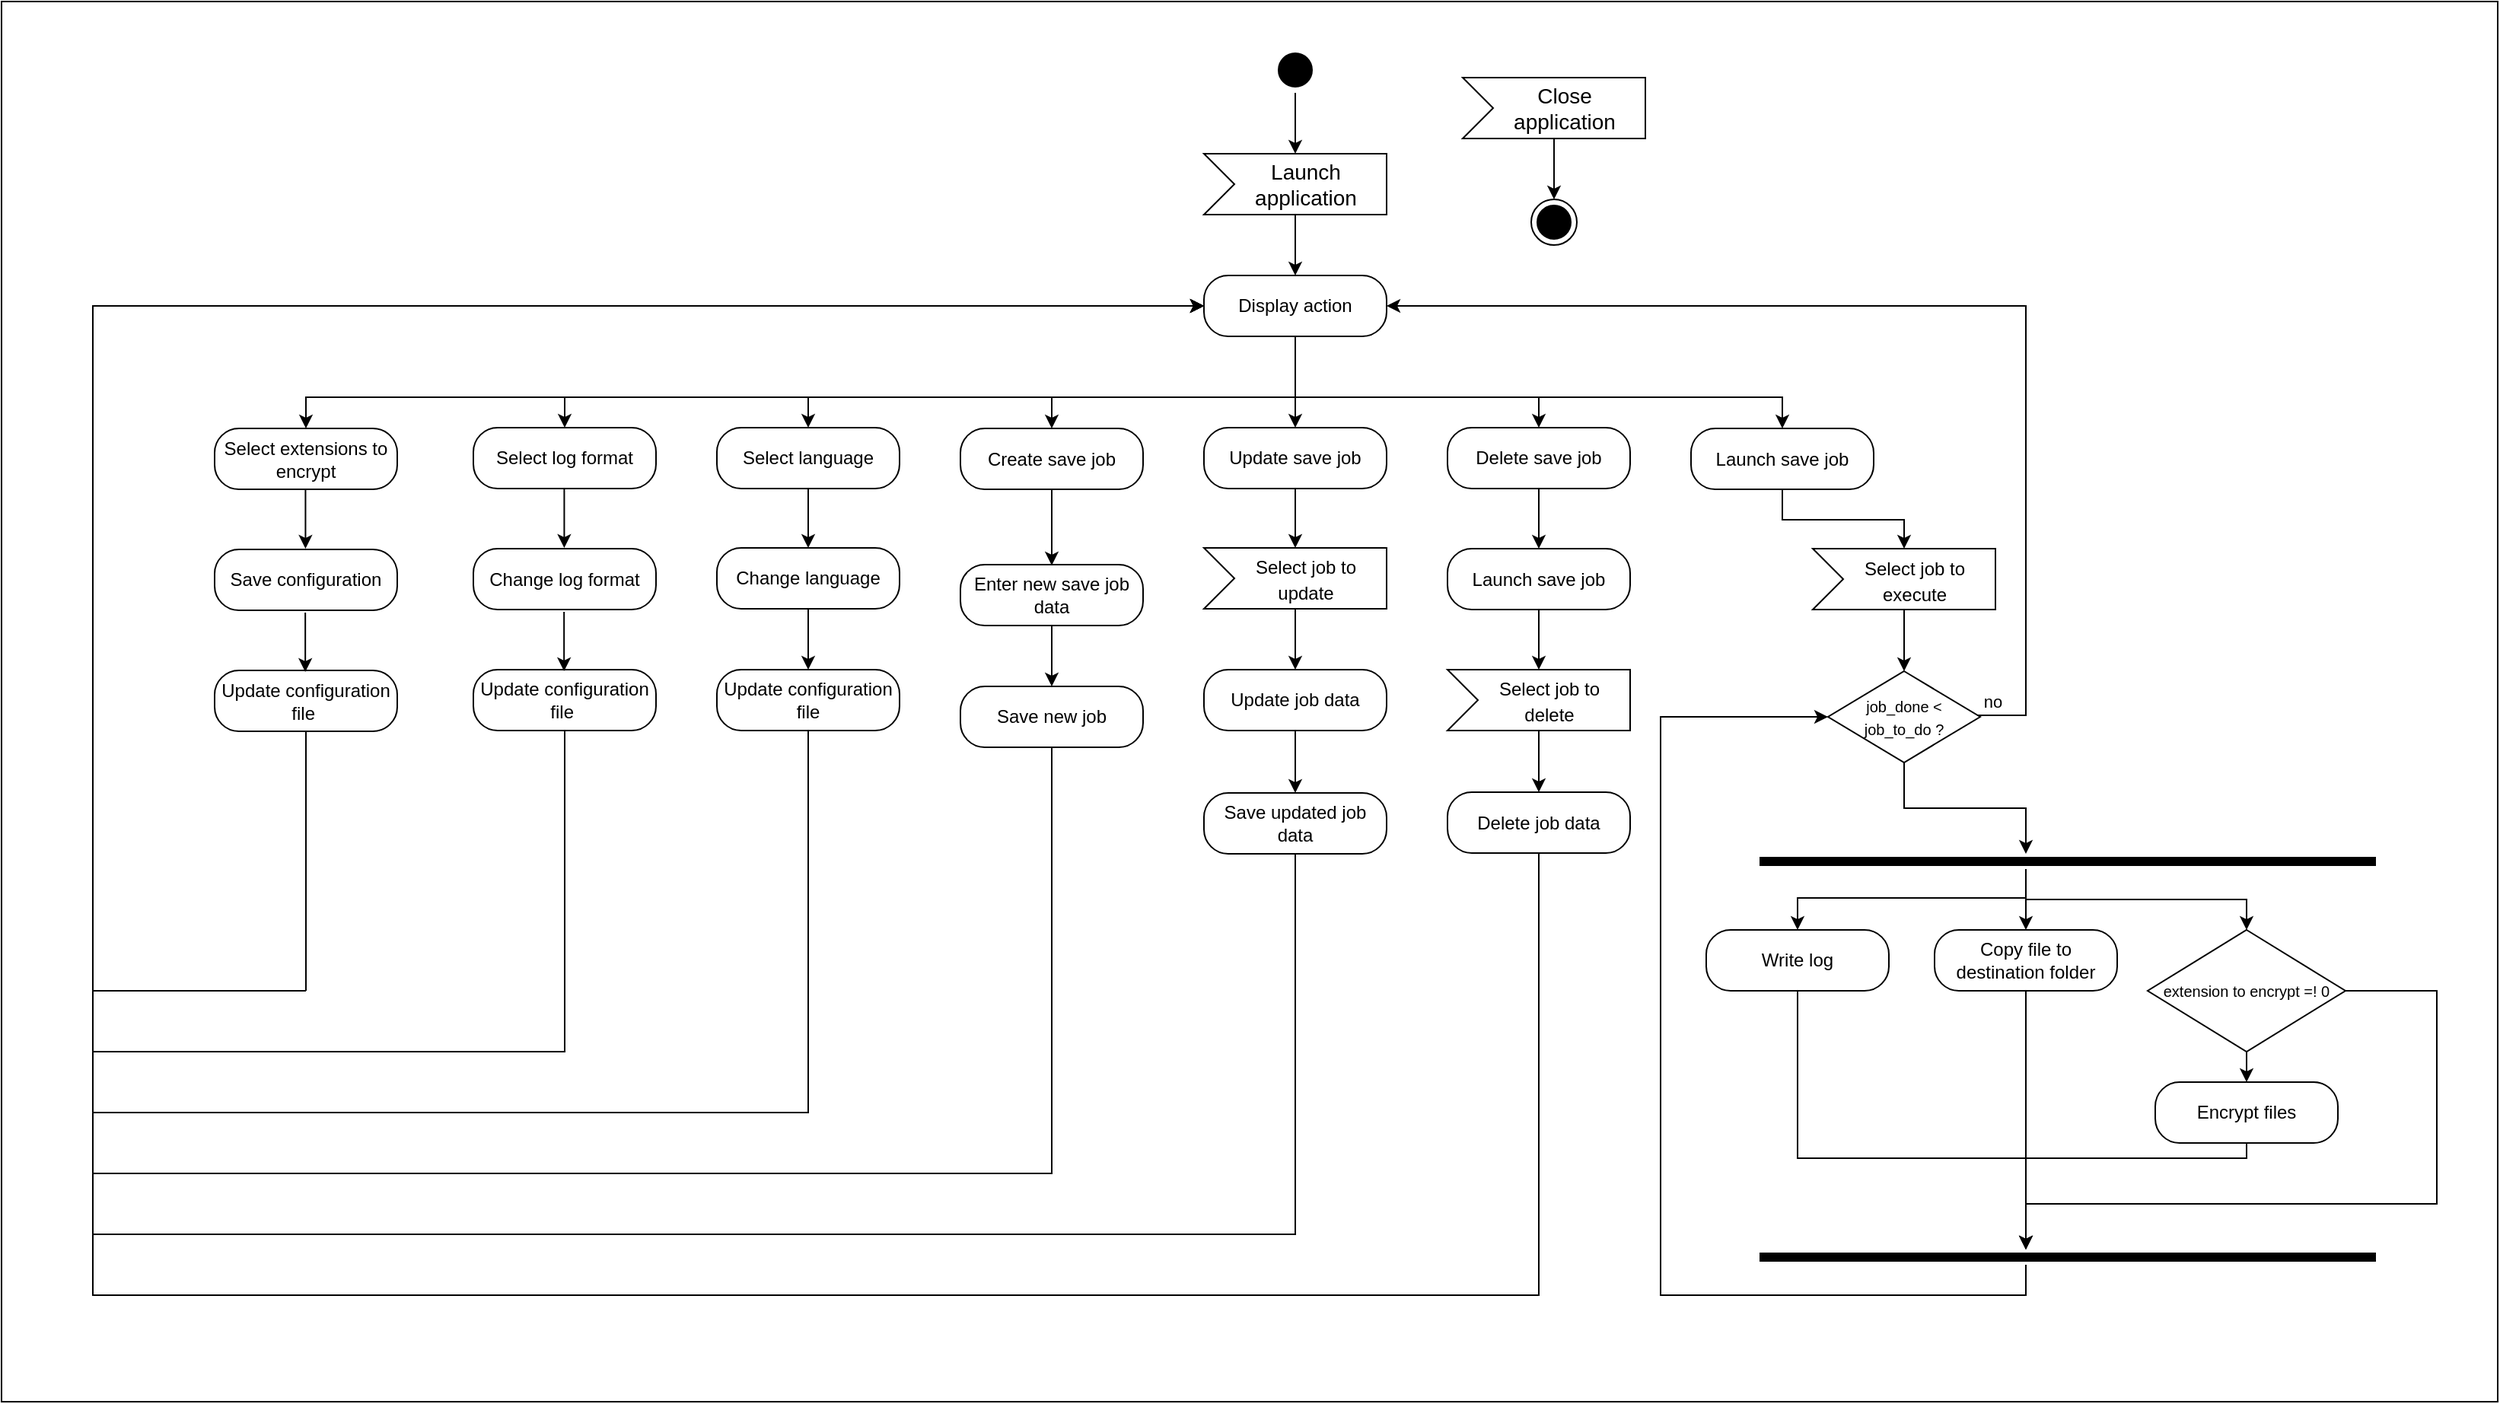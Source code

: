 <mxfile version="23.1.1" type="device">
  <diagram name="Page-1" id="JpAXCu7zVkkuIFzoFmwY">
    <mxGraphModel dx="2950" dy="2144" grid="1" gridSize="10" guides="1" tooltips="1" connect="1" arrows="1" fold="1" page="1" pageScale="1" pageWidth="850" pageHeight="1100" math="0" shadow="0">
      <root>
        <mxCell id="0" />
        <mxCell id="1" parent="0" />
        <mxCell id="9h0jhmqFwY3-lsfX3baY-112" value="" style="rounded=0;whiteSpace=wrap;html=1;" parent="1" vertex="1">
          <mxGeometry x="-780" y="-990" width="1640" height="920" as="geometry" />
        </mxCell>
        <mxCell id="9h0jhmqFwY3-lsfX3baY-39" style="edgeStyle=orthogonalEdgeStyle;rounded=0;orthogonalLoop=1;jettySize=auto;html=1;" parent="1" source="9h0jhmqFwY3-lsfX3baY-1" target="9h0jhmqFwY3-lsfX3baY-38" edge="1">
          <mxGeometry relative="1" as="geometry" />
        </mxCell>
        <mxCell id="9h0jhmqFwY3-lsfX3baY-1" value="" style="ellipse;html=1;shape=startState;fillColor=#000000;strokeColor=#000000;" parent="1" vertex="1">
          <mxGeometry x="55" y="-960" width="30" height="30" as="geometry" />
        </mxCell>
        <mxCell id="9h0jhmqFwY3-lsfX3baY-3" value="" style="ellipse;html=1;shape=endState;fillColor=#000000;strokeColor=#000000;" parent="1" vertex="1">
          <mxGeometry x="225" y="-860" width="30" height="30" as="geometry" />
        </mxCell>
        <mxCell id="9h0jhmqFwY3-lsfX3baY-43" style="edgeStyle=orthogonalEdgeStyle;rounded=0;orthogonalLoop=1;jettySize=auto;html=1;entryX=0.5;entryY=0;entryDx=0;entryDy=0;" parent="1" target="9h0jhmqFwY3-lsfX3baY-14" edge="1">
          <mxGeometry relative="1" as="geometry">
            <mxPoint x="70" y="-770" as="sourcePoint" />
            <Array as="points">
              <mxPoint x="70" y="-730" />
              <mxPoint x="-250" y="-730" />
            </Array>
          </mxGeometry>
        </mxCell>
        <mxCell id="9h0jhmqFwY3-lsfX3baY-44" style="edgeStyle=orthogonalEdgeStyle;rounded=0;orthogonalLoop=1;jettySize=auto;html=1;exitX=0.5;exitY=1;exitDx=0;exitDy=0;entryX=0.5;entryY=0;entryDx=0;entryDy=0;" parent="1" source="9h0jhmqFwY3-lsfX3baY-9" target="9h0jhmqFwY3-lsfX3baY-13" edge="1">
          <mxGeometry relative="1" as="geometry">
            <mxPoint x="70" y="-730" as="sourcePoint" />
            <Array as="points">
              <mxPoint x="70" y="-730" />
              <mxPoint x="-90" y="-730" />
            </Array>
          </mxGeometry>
        </mxCell>
        <mxCell id="9h0jhmqFwY3-lsfX3baY-45" style="edgeStyle=orthogonalEdgeStyle;rounded=0;orthogonalLoop=1;jettySize=auto;html=1;exitX=0.5;exitY=1;exitDx=0;exitDy=0;" parent="1" source="9h0jhmqFwY3-lsfX3baY-9" target="9h0jhmqFwY3-lsfX3baY-11" edge="1">
          <mxGeometry relative="1" as="geometry">
            <mxPoint x="70" y="-730" as="sourcePoint" />
          </mxGeometry>
        </mxCell>
        <mxCell id="9h0jhmqFwY3-lsfX3baY-46" style="edgeStyle=orthogonalEdgeStyle;rounded=0;orthogonalLoop=1;jettySize=auto;html=1;exitX=0.5;exitY=1;exitDx=0;exitDy=0;" parent="1" source="9h0jhmqFwY3-lsfX3baY-9" target="9h0jhmqFwY3-lsfX3baY-15" edge="1">
          <mxGeometry relative="1" as="geometry">
            <mxPoint x="70" y="-730" as="sourcePoint" />
            <Array as="points">
              <mxPoint x="70" y="-730" />
              <mxPoint x="230" y="-730" />
            </Array>
          </mxGeometry>
        </mxCell>
        <mxCell id="9h0jhmqFwY3-lsfX3baY-47" style="edgeStyle=orthogonalEdgeStyle;rounded=0;orthogonalLoop=1;jettySize=auto;html=1;exitX=0.5;exitY=1;exitDx=0;exitDy=0;" parent="1" source="9h0jhmqFwY3-lsfX3baY-9" target="9h0jhmqFwY3-lsfX3baY-20" edge="1">
          <mxGeometry relative="1" as="geometry">
            <mxPoint x="70" y="-730" as="sourcePoint" />
            <Array as="points">
              <mxPoint x="70" y="-730" />
              <mxPoint x="390" y="-730" />
            </Array>
          </mxGeometry>
        </mxCell>
        <mxCell id="9h0jhmqFwY3-lsfX3baY-9" value="Display action" style="rounded=1;whiteSpace=wrap;html=1;arcSize=40;fontColor=#000000;fillColor=#ffffff;strokeColor=#000000;" parent="1" vertex="1">
          <mxGeometry x="10" y="-810" width="120" height="40" as="geometry" />
        </mxCell>
        <mxCell id="9h0jhmqFwY3-lsfX3baY-106" value="" style="edgeStyle=orthogonalEdgeStyle;rounded=0;orthogonalLoop=1;jettySize=auto;html=1;" parent="1" source="9h0jhmqFwY3-lsfX3baY-11" target="9h0jhmqFwY3-lsfX3baY-103" edge="1">
          <mxGeometry relative="1" as="geometry" />
        </mxCell>
        <mxCell id="9h0jhmqFwY3-lsfX3baY-11" value="Update save job" style="rounded=1;whiteSpace=wrap;html=1;arcSize=40;fontColor=#000000;fillColor=#ffffff;strokeColor=#000000;" parent="1" vertex="1">
          <mxGeometry x="10" y="-710" width="120" height="40" as="geometry" />
        </mxCell>
        <mxCell id="9h0jhmqFwY3-lsfX3baY-53" style="edgeStyle=orthogonalEdgeStyle;rounded=0;orthogonalLoop=1;jettySize=auto;html=1;" parent="1" source="9h0jhmqFwY3-lsfX3baY-13" edge="1">
          <mxGeometry relative="1" as="geometry">
            <mxPoint x="-90" y="-619.5" as="targetPoint" />
          </mxGeometry>
        </mxCell>
        <mxCell id="9h0jhmqFwY3-lsfX3baY-13" value="Create save job" style="rounded=1;whiteSpace=wrap;html=1;arcSize=40;fontColor=#000000;fillColor=#ffffff;strokeColor=#000000;" parent="1" vertex="1">
          <mxGeometry x="-150" y="-709.5" width="120" height="40" as="geometry" />
        </mxCell>
        <mxCell id="9h0jhmqFwY3-lsfX3baY-28" style="edgeStyle=orthogonalEdgeStyle;rounded=0;orthogonalLoop=1;jettySize=auto;html=1;strokeColor=#000000;" parent="1" source="9h0jhmqFwY3-lsfX3baY-14" target="9h0jhmqFwY3-lsfX3baY-27" edge="1">
          <mxGeometry relative="1" as="geometry" />
        </mxCell>
        <mxCell id="9h0jhmqFwY3-lsfX3baY-14" value="Select language" style="rounded=1;whiteSpace=wrap;html=1;arcSize=40;fontColor=#000000;fillColor=#ffffff;strokeColor=#000000;" parent="1" vertex="1">
          <mxGeometry x="-310" y="-710" width="120" height="40" as="geometry" />
        </mxCell>
        <mxCell id="9h0jhmqFwY3-lsfX3baY-15" value="Delete save job" style="rounded=1;whiteSpace=wrap;html=1;arcSize=40;fontColor=#000000;fillColor=#ffffff;strokeColor=#000000;" parent="1" vertex="1">
          <mxGeometry x="170" y="-710" width="120" height="40" as="geometry" />
        </mxCell>
        <mxCell id="9h0jhmqFwY3-lsfX3baY-110" value="" style="edgeStyle=orthogonalEdgeStyle;rounded=0;orthogonalLoop=1;jettySize=auto;html=1;" parent="1" source="9h0jhmqFwY3-lsfX3baY-20" target="9h0jhmqFwY3-lsfX3baY-104" edge="1">
          <mxGeometry relative="1" as="geometry" />
        </mxCell>
        <mxCell id="9h0jhmqFwY3-lsfX3baY-20" value="Launch save job" style="rounded=1;whiteSpace=wrap;html=1;arcSize=40;fontColor=#000000;fillColor=#ffffff;strokeColor=#000000;" parent="1" vertex="1">
          <mxGeometry x="330" y="-709.5" width="120" height="40" as="geometry" />
        </mxCell>
        <mxCell id="9h0jhmqFwY3-lsfX3baY-26" style="edgeStyle=orthogonalEdgeStyle;rounded=0;orthogonalLoop=1;jettySize=auto;html=1;strokeColor=#000000;" parent="1" source="9h0jhmqFwY3-lsfX3baY-25" target="9h0jhmqFwY3-lsfX3baY-3" edge="1">
          <mxGeometry relative="1" as="geometry" />
        </mxCell>
        <mxCell id="9h0jhmqFwY3-lsfX3baY-25" value="Close application" style="html=1;shape=mxgraph.infographic.ribbonSimple;notch1=20;notch2=0;align=center;verticalAlign=middle;fontSize=14;fontStyle=0;fillColor=#FFFFFF;flipH=0;spacingRight=0;spacingLeft=14;whiteSpace=wrap;strokeColor=#000000;" parent="1" vertex="1">
          <mxGeometry x="180" y="-940" width="120" height="40" as="geometry" />
        </mxCell>
        <mxCell id="9h0jhmqFwY3-lsfX3baY-36" value="" style="edgeStyle=orthogonalEdgeStyle;rounded=0;orthogonalLoop=1;jettySize=auto;html=1;strokeColor=#000000;" parent="1" source="9h0jhmqFwY3-lsfX3baY-27" target="9h0jhmqFwY3-lsfX3baY-35" edge="1">
          <mxGeometry relative="1" as="geometry" />
        </mxCell>
        <mxCell id="9h0jhmqFwY3-lsfX3baY-27" value="Change language" style="rounded=1;whiteSpace=wrap;html=1;arcSize=40;fontColor=#000000;fillColor=#ffffff;strokeColor=#000000;" parent="1" vertex="1">
          <mxGeometry x="-310" y="-631" width="120" height="40" as="geometry" />
        </mxCell>
        <mxCell id="9h0jhmqFwY3-lsfX3baY-37" style="edgeStyle=orthogonalEdgeStyle;rounded=0;orthogonalLoop=1;jettySize=auto;html=1;entryX=0;entryY=0.5;entryDx=0;entryDy=0;strokeColor=#000000;exitX=0.5;exitY=1;exitDx=0;exitDy=0;" parent="1" source="9h0jhmqFwY3-lsfX3baY-35" target="9h0jhmqFwY3-lsfX3baY-9" edge="1">
          <mxGeometry relative="1" as="geometry">
            <Array as="points">
              <mxPoint x="-250" y="-260" />
              <mxPoint x="-720" y="-260" />
              <mxPoint x="-720" y="-790" />
            </Array>
          </mxGeometry>
        </mxCell>
        <mxCell id="9h0jhmqFwY3-lsfX3baY-35" value="Update configuration file" style="rounded=1;whiteSpace=wrap;html=1;arcSize=40;fontColor=#000000;fillColor=#ffffff;strokeColor=#000000;" parent="1" vertex="1">
          <mxGeometry x="-310" y="-551" width="120" height="40" as="geometry" />
        </mxCell>
        <mxCell id="9h0jhmqFwY3-lsfX3baY-40" style="edgeStyle=orthogonalEdgeStyle;rounded=0;orthogonalLoop=1;jettySize=auto;html=1;" parent="1" source="9h0jhmqFwY3-lsfX3baY-38" target="9h0jhmqFwY3-lsfX3baY-9" edge="1">
          <mxGeometry relative="1" as="geometry" />
        </mxCell>
        <mxCell id="9h0jhmqFwY3-lsfX3baY-38" value="Launch application" style="html=1;shape=mxgraph.infographic.ribbonSimple;notch1=20;notch2=0;align=center;verticalAlign=middle;fontSize=14;fontStyle=0;fillColor=#FFFFFF;flipH=0;spacingRight=0;spacingLeft=14;whiteSpace=wrap;strokeColor=#000000;" parent="1" vertex="1">
          <mxGeometry x="10" y="-890" width="120" height="40" as="geometry" />
        </mxCell>
        <mxCell id="9h0jhmqFwY3-lsfX3baY-98" style="edgeStyle=orthogonalEdgeStyle;rounded=0;orthogonalLoop=1;jettySize=auto;html=1;" parent="1" source="9h0jhmqFwY3-lsfX3baY-48" target="9h0jhmqFwY3-lsfX3baY-89" edge="1">
          <mxGeometry relative="1" as="geometry">
            <Array as="points">
              <mxPoint x="470" y="-460" />
              <mxPoint x="550" y="-460" />
            </Array>
          </mxGeometry>
        </mxCell>
        <mxCell id="9h0jhmqFwY3-lsfX3baY-48" value="&lt;font style=&quot;font-size: 10px;&quot;&gt;job_done &amp;lt;&lt;br&gt;job_to_do ?&lt;/font&gt;" style="rhombus;whiteSpace=wrap;html=1;fontColor=#000000;fillColor=#ffffff;strokeColor=#000000;" parent="1" vertex="1">
          <mxGeometry x="420" y="-550" width="100" height="60" as="geometry" />
        </mxCell>
        <mxCell id="9h0jhmqFwY3-lsfX3baY-49" value="no" style="edgeStyle=orthogonalEdgeStyle;rounded=0;orthogonalLoop=1;jettySize=auto;html=1;entryX=1;entryY=0.5;entryDx=0;entryDy=0;" parent="1" source="9h0jhmqFwY3-lsfX3baY-48" target="9h0jhmqFwY3-lsfX3baY-9" edge="1">
          <mxGeometry x="-0.972" y="9" relative="1" as="geometry">
            <mxPoint x="500" y="-561" as="targetPoint" />
            <Array as="points">
              <mxPoint x="550" y="-521" />
              <mxPoint x="550" y="-790" />
            </Array>
            <mxPoint as="offset" />
          </mxGeometry>
        </mxCell>
        <mxCell id="9h0jhmqFwY3-lsfX3baY-94" style="edgeStyle=orthogonalEdgeStyle;rounded=0;orthogonalLoop=1;jettySize=auto;html=1;" parent="1" edge="1">
          <mxGeometry relative="1" as="geometry">
            <mxPoint x="554.25" y="-340" as="sourcePoint" />
            <mxPoint x="550" y="-170" as="targetPoint" />
            <Array as="points">
              <mxPoint x="550" y="-340" />
              <mxPoint x="550" y="-180" />
            </Array>
          </mxGeometry>
        </mxCell>
        <mxCell id="9h0jhmqFwY3-lsfX3baY-58" value="Copy file to destination folder" style="rounded=1;whiteSpace=wrap;html=1;arcSize=40;fontColor=#000000;fillColor=#ffffff;strokeColor=#000000;" parent="1" vertex="1">
          <mxGeometry x="490" y="-380" width="120" height="40" as="geometry" />
        </mxCell>
        <mxCell id="9h0jhmqFwY3-lsfX3baY-59" value="Write log" style="rounded=1;whiteSpace=wrap;html=1;arcSize=40;fontColor=#000000;fillColor=#ffffff;strokeColor=#000000;" parent="1" vertex="1">
          <mxGeometry x="340" y="-380" width="120" height="40" as="geometry" />
        </mxCell>
        <mxCell id="9h0jhmqFwY3-lsfX3baY-69" style="edgeStyle=orthogonalEdgeStyle;rounded=0;orthogonalLoop=1;jettySize=auto;html=1;" parent="1" source="9h0jhmqFwY3-lsfX3baY-66" target="9h0jhmqFwY3-lsfX3baY-68" edge="1">
          <mxGeometry relative="1" as="geometry" />
        </mxCell>
        <mxCell id="9h0jhmqFwY3-lsfX3baY-66" value="Enter new save job data" style="rounded=1;whiteSpace=wrap;html=1;arcSize=40;fontColor=#000000;fillColor=#ffffff;strokeColor=#000000;" parent="1" vertex="1">
          <mxGeometry x="-150" y="-620" width="120" height="40" as="geometry" />
        </mxCell>
        <mxCell id="9h0jhmqFwY3-lsfX3baY-68" value="Save new job" style="rounded=1;whiteSpace=wrap;html=1;arcSize=40;fontColor=#000000;fillColor=#ffffff;strokeColor=#000000;" parent="1" vertex="1">
          <mxGeometry x="-150" y="-540" width="120" height="40" as="geometry" />
        </mxCell>
        <mxCell id="9h0jhmqFwY3-lsfX3baY-107" value="" style="edgeStyle=orthogonalEdgeStyle;rounded=0;orthogonalLoop=1;jettySize=auto;html=1;" parent="1" source="9h0jhmqFwY3-lsfX3baY-71" target="9h0jhmqFwY3-lsfX3baY-102" edge="1">
          <mxGeometry relative="1" as="geometry" />
        </mxCell>
        <mxCell id="9h0jhmqFwY3-lsfX3baY-71" value="Launch save job" style="rounded=1;whiteSpace=wrap;html=1;arcSize=40;fontColor=#000000;fillColor=#ffffff;strokeColor=#000000;" parent="1" vertex="1">
          <mxGeometry x="170" y="-630.5" width="120" height="40" as="geometry" />
        </mxCell>
        <mxCell id="9h0jhmqFwY3-lsfX3baY-77" style="edgeStyle=orthogonalEdgeStyle;rounded=0;orthogonalLoop=1;jettySize=auto;html=1;entryX=0.5;entryY=0;entryDx=0;entryDy=0;exitX=0;exitY=0;exitDx=60;exitDy=40;exitPerimeter=0;" parent="1" source="9h0jhmqFwY3-lsfX3baY-103" target="9h0jhmqFwY3-lsfX3baY-73" edge="1">
          <mxGeometry relative="1" as="geometry">
            <mxPoint x="70" y="-591" as="sourcePoint" />
          </mxGeometry>
        </mxCell>
        <mxCell id="9h0jhmqFwY3-lsfX3baY-79" style="edgeStyle=orthogonalEdgeStyle;rounded=0;orthogonalLoop=1;jettySize=auto;html=1;" parent="1" source="9h0jhmqFwY3-lsfX3baY-73" target="9h0jhmqFwY3-lsfX3baY-78" edge="1">
          <mxGeometry relative="1" as="geometry" />
        </mxCell>
        <mxCell id="9h0jhmqFwY3-lsfX3baY-73" value="Update job data" style="rounded=1;whiteSpace=wrap;html=1;arcSize=40;fontColor=#000000;fillColor=#ffffff;strokeColor=#000000;" parent="1" vertex="1">
          <mxGeometry x="10" y="-551" width="120" height="40" as="geometry" />
        </mxCell>
        <mxCell id="9h0jhmqFwY3-lsfX3baY-78" value="Save updated job data" style="rounded=1;whiteSpace=wrap;html=1;arcSize=40;fontColor=#000000;fillColor=#ffffff;strokeColor=#000000;" parent="1" vertex="1">
          <mxGeometry x="10" y="-470" width="120" height="40" as="geometry" />
        </mxCell>
        <mxCell id="9h0jhmqFwY3-lsfX3baY-80" style="edgeStyle=orthogonalEdgeStyle;rounded=0;orthogonalLoop=1;jettySize=auto;html=1;entryX=0.5;entryY=0;entryDx=0;entryDy=0;" parent="1" source="9h0jhmqFwY3-lsfX3baY-15" target="9h0jhmqFwY3-lsfX3baY-71" edge="1">
          <mxGeometry relative="1" as="geometry">
            <mxPoint x="230" y="-640" as="targetPoint" />
          </mxGeometry>
        </mxCell>
        <mxCell id="9h0jhmqFwY3-lsfX3baY-88" style="edgeStyle=orthogonalEdgeStyle;rounded=0;orthogonalLoop=1;jettySize=auto;html=1;entryX=0;entryY=0.5;entryDx=0;entryDy=0;" parent="1" source="9h0jhmqFwY3-lsfX3baY-85" target="9h0jhmqFwY3-lsfX3baY-9" edge="1">
          <mxGeometry relative="1" as="geometry">
            <Array as="points">
              <mxPoint x="230" y="-140" />
              <mxPoint x="-720" y="-140" />
              <mxPoint x="-720" y="-790" />
            </Array>
          </mxGeometry>
        </mxCell>
        <mxCell id="9h0jhmqFwY3-lsfX3baY-85" value="Delete job data" style="rounded=1;whiteSpace=wrap;html=1;arcSize=40;fontColor=#000000;fillColor=#ffffff;strokeColor=#000000;" parent="1" vertex="1">
          <mxGeometry x="170" y="-470.5" width="120" height="40" as="geometry" />
        </mxCell>
        <mxCell id="9h0jhmqFwY3-lsfX3baY-91" style="edgeStyle=orthogonalEdgeStyle;rounded=0;orthogonalLoop=1;jettySize=auto;html=1;entryX=0.5;entryY=0;entryDx=0;entryDy=0;" parent="1" source="9h0jhmqFwY3-lsfX3baY-89" target="9h0jhmqFwY3-lsfX3baY-59" edge="1">
          <mxGeometry relative="1" as="geometry">
            <Array as="points">
              <mxPoint x="550" y="-401" />
              <mxPoint x="400" y="-401" />
            </Array>
          </mxGeometry>
        </mxCell>
        <mxCell id="9h0jhmqFwY3-lsfX3baY-97" style="edgeStyle=orthogonalEdgeStyle;rounded=0;orthogonalLoop=1;jettySize=auto;html=1;" parent="1" source="9h0jhmqFwY3-lsfX3baY-89" target="9h0jhmqFwY3-lsfX3baY-58" edge="1">
          <mxGeometry relative="1" as="geometry">
            <Array as="points">
              <mxPoint x="550" y="-400" />
              <mxPoint x="550" y="-400" />
            </Array>
          </mxGeometry>
        </mxCell>
        <mxCell id="9h0jhmqFwY3-lsfX3baY-89" value="" style="shape=line;html=1;strokeWidth=6;strokeColor=#000000;" parent="1" vertex="1">
          <mxGeometry x="375" y="-430" width="405" height="10" as="geometry" />
        </mxCell>
        <mxCell id="9h0jhmqFwY3-lsfX3baY-96" style="edgeStyle=orthogonalEdgeStyle;rounded=0;orthogonalLoop=1;jettySize=auto;html=1;entryX=0;entryY=0.5;entryDx=0;entryDy=0;" parent="1" source="9h0jhmqFwY3-lsfX3baY-92" target="9h0jhmqFwY3-lsfX3baY-48" edge="1">
          <mxGeometry relative="1" as="geometry">
            <mxPoint x="460" y="-309.5" as="sourcePoint" />
            <mxPoint x="410" y="-520" as="targetPoint" />
            <Array as="points">
              <mxPoint x="550" y="-140" />
              <mxPoint x="310" y="-140" />
              <mxPoint x="310" y="-520" />
            </Array>
          </mxGeometry>
        </mxCell>
        <mxCell id="9h0jhmqFwY3-lsfX3baY-92" value="" style="shape=line;html=1;strokeWidth=6;strokeColor=#000000;" parent="1" vertex="1">
          <mxGeometry x="375" y="-170" width="405" height="10" as="geometry" />
        </mxCell>
        <mxCell id="9h0jhmqFwY3-lsfX3baY-108" value="" style="edgeStyle=orthogonalEdgeStyle;rounded=0;orthogonalLoop=1;jettySize=auto;html=1;" parent="1" source="9h0jhmqFwY3-lsfX3baY-102" target="9h0jhmqFwY3-lsfX3baY-85" edge="1">
          <mxGeometry relative="1" as="geometry" />
        </mxCell>
        <mxCell id="9h0jhmqFwY3-lsfX3baY-102" value="&lt;font style=&quot;font-size: 12px;&quot;&gt;Select job to&lt;br&gt;delete&lt;/font&gt;" style="html=1;shape=mxgraph.infographic.ribbonSimple;notch1=20;notch2=0;align=center;verticalAlign=middle;fontSize=14;fontStyle=0;fillColor=#FFFFFF;flipH=0;spacingRight=0;spacingLeft=14;whiteSpace=wrap;strokeColor=#000000;" parent="1" vertex="1">
          <mxGeometry x="170" y="-551" width="120" height="40" as="geometry" />
        </mxCell>
        <mxCell id="9h0jhmqFwY3-lsfX3baY-103" value="&lt;font style=&quot;font-size: 12px;&quot;&gt;Select job to update&lt;/font&gt;" style="html=1;shape=mxgraph.infographic.ribbonSimple;notch1=20;notch2=0;align=center;verticalAlign=middle;fontSize=14;fontStyle=0;fillColor=#FFFFFF;flipH=0;spacingRight=0;spacingLeft=14;whiteSpace=wrap;strokeColor=#000000;" parent="1" vertex="1">
          <mxGeometry x="10" y="-631" width="120" height="40" as="geometry" />
        </mxCell>
        <mxCell id="9h0jhmqFwY3-lsfX3baY-109" value="" style="edgeStyle=orthogonalEdgeStyle;rounded=0;orthogonalLoop=1;jettySize=auto;html=1;" parent="1" source="9h0jhmqFwY3-lsfX3baY-104" target="9h0jhmqFwY3-lsfX3baY-48" edge="1">
          <mxGeometry relative="1" as="geometry" />
        </mxCell>
        <mxCell id="9h0jhmqFwY3-lsfX3baY-104" value="&lt;font style=&quot;font-size: 12px;&quot;&gt;Select job to execute&lt;/font&gt;" style="html=1;shape=mxgraph.infographic.ribbonSimple;notch1=20;notch2=0;align=center;verticalAlign=middle;fontSize=14;fontStyle=0;fillColor=#FFFFFF;flipH=0;spacingRight=0;spacingLeft=14;whiteSpace=wrap;strokeColor=#000000;" parent="1" vertex="1">
          <mxGeometry x="410" y="-630.5" width="120" height="40" as="geometry" />
        </mxCell>
        <mxCell id="pZc01ctpjDw9j7cGYiJL-1" value="Select log format" style="rounded=1;whiteSpace=wrap;html=1;arcSize=40;fontColor=#000000;fillColor=#ffffff;strokeColor=#000000;" parent="1" vertex="1">
          <mxGeometry x="-470" y="-710" width="120" height="40" as="geometry" />
        </mxCell>
        <mxCell id="pZc01ctpjDw9j7cGYiJL-4" value="" style="endArrow=classic;html=1;rounded=0;" parent="1" target="pZc01ctpjDw9j7cGYiJL-1" edge="1">
          <mxGeometry width="50" height="50" relative="1" as="geometry">
            <mxPoint x="-250" y="-730" as="sourcePoint" />
            <mxPoint x="-290" y="-710" as="targetPoint" />
            <Array as="points">
              <mxPoint x="-410" y="-730" />
            </Array>
          </mxGeometry>
        </mxCell>
        <mxCell id="pZc01ctpjDw9j7cGYiJL-5" value="Change log format" style="rounded=1;whiteSpace=wrap;html=1;arcSize=40;fontColor=#000000;fillColor=#ffffff;strokeColor=#000000;" parent="1" vertex="1">
          <mxGeometry x="-470" y="-630.5" width="120" height="40" as="geometry" />
        </mxCell>
        <mxCell id="pZc01ctpjDw9j7cGYiJL-6" value="Update configuration file&amp;nbsp;" style="rounded=1;whiteSpace=wrap;html=1;arcSize=40;fontColor=#000000;fillColor=#ffffff;strokeColor=#000000;" parent="1" vertex="1">
          <mxGeometry x="-470" y="-551" width="120" height="40" as="geometry" />
        </mxCell>
        <mxCell id="pZc01ctpjDw9j7cGYiJL-7" style="edgeStyle=orthogonalEdgeStyle;rounded=0;orthogonalLoop=1;jettySize=auto;html=1;strokeColor=#000000;" parent="1" edge="1">
          <mxGeometry relative="1" as="geometry">
            <mxPoint x="-410.29" y="-670" as="sourcePoint" />
            <mxPoint x="-410.29" y="-631" as="targetPoint" />
          </mxGeometry>
        </mxCell>
        <mxCell id="pZc01ctpjDw9j7cGYiJL-8" style="edgeStyle=orthogonalEdgeStyle;rounded=0;orthogonalLoop=1;jettySize=auto;html=1;strokeColor=#000000;" parent="1" edge="1">
          <mxGeometry relative="1" as="geometry">
            <mxPoint x="-410.42" y="-589" as="sourcePoint" />
            <mxPoint x="-410.42" y="-550" as="targetPoint" />
          </mxGeometry>
        </mxCell>
        <mxCell id="pZc01ctpjDw9j7cGYiJL-10" value="" style="endArrow=classic;html=1;rounded=0;exitX=0.5;exitY=1;exitDx=0;exitDy=0;entryX=0;entryY=0.5;entryDx=0;entryDy=0;" parent="1" edge="1" source="pZc01ctpjDw9j7cGYiJL-6">
          <mxGeometry width="50" height="50" relative="1" as="geometry">
            <mxPoint x="-400" y="-511" as="sourcePoint" />
            <mxPoint x="10" y="-790" as="targetPoint" />
            <Array as="points">
              <mxPoint x="-410" y="-300" />
              <mxPoint x="-600" y="-300" />
              <mxPoint x="-720" y="-300" />
              <mxPoint x="-720" y="-540" />
              <mxPoint x="-720" y="-790" />
            </Array>
          </mxGeometry>
        </mxCell>
        <mxCell id="lR8zC1la9WT5cy4ewVJO-1" value="Select extensions to encrypt" style="rounded=1;whiteSpace=wrap;html=1;arcSize=40;fontColor=#000000;fillColor=#ffffff;strokeColor=#000000;" vertex="1" parent="1">
          <mxGeometry x="-640" y="-709.5" width="120" height="40" as="geometry" />
        </mxCell>
        <mxCell id="lR8zC1la9WT5cy4ewVJO-2" value="Save configuration" style="rounded=1;whiteSpace=wrap;html=1;arcSize=40;fontColor=#000000;fillColor=#ffffff;strokeColor=#000000;" vertex="1" parent="1">
          <mxGeometry x="-640" y="-630" width="120" height="40" as="geometry" />
        </mxCell>
        <mxCell id="lR8zC1la9WT5cy4ewVJO-3" value="Update configuration file&amp;nbsp;" style="rounded=1;whiteSpace=wrap;html=1;arcSize=40;fontColor=#000000;fillColor=#ffffff;strokeColor=#000000;" vertex="1" parent="1">
          <mxGeometry x="-640" y="-550.5" width="120" height="40" as="geometry" />
        </mxCell>
        <mxCell id="lR8zC1la9WT5cy4ewVJO-4" style="edgeStyle=orthogonalEdgeStyle;rounded=0;orthogonalLoop=1;jettySize=auto;html=1;strokeColor=#000000;" edge="1" parent="1">
          <mxGeometry relative="1" as="geometry">
            <mxPoint x="-580.29" y="-669.5" as="sourcePoint" />
            <mxPoint x="-580.29" y="-630.5" as="targetPoint" />
          </mxGeometry>
        </mxCell>
        <mxCell id="lR8zC1la9WT5cy4ewVJO-5" style="edgeStyle=orthogonalEdgeStyle;rounded=0;orthogonalLoop=1;jettySize=auto;html=1;strokeColor=#000000;" edge="1" parent="1">
          <mxGeometry relative="1" as="geometry">
            <mxPoint x="-580.42" y="-588.5" as="sourcePoint" />
            <mxPoint x="-580.42" y="-549.5" as="targetPoint" />
          </mxGeometry>
        </mxCell>
        <mxCell id="lR8zC1la9WT5cy4ewVJO-6" value="" style="endArrow=classic;html=1;rounded=0;entryX=0.5;entryY=0;entryDx=0;entryDy=0;" edge="1" parent="1" target="lR8zC1la9WT5cy4ewVJO-1">
          <mxGeometry width="50" height="50" relative="1" as="geometry">
            <mxPoint x="-410" y="-730" as="sourcePoint" />
            <mxPoint x="-20" y="-650" as="targetPoint" />
            <Array as="points">
              <mxPoint x="-580" y="-730" />
            </Array>
          </mxGeometry>
        </mxCell>
        <mxCell id="lR8zC1la9WT5cy4ewVJO-10" value="" style="group" vertex="1" connectable="0" parent="1">
          <mxGeometry x="-720" y="-790" width="140" height="450" as="geometry" />
        </mxCell>
        <mxCell id="lR8zC1la9WT5cy4ewVJO-7" value="" style="endArrow=none;html=1;rounded=0;exitX=0.5;exitY=1;exitDx=0;exitDy=0;" edge="1" parent="lR8zC1la9WT5cy4ewVJO-10" source="lR8zC1la9WT5cy4ewVJO-3">
          <mxGeometry width="50" height="50" relative="1" as="geometry">
            <mxPoint x="933.333" y="185.87" as="sourcePoint" />
            <mxPoint x="140" y="450.0" as="targetPoint" />
          </mxGeometry>
        </mxCell>
        <mxCell id="lR8zC1la9WT5cy4ewVJO-8" value="" style="endArrow=none;html=1;rounded=0;" edge="1" parent="lR8zC1la9WT5cy4ewVJO-10">
          <mxGeometry width="50" height="50" relative="1" as="geometry">
            <mxPoint x="140" y="450.0" as="sourcePoint" />
            <mxPoint y="450.0" as="targetPoint" />
          </mxGeometry>
        </mxCell>
        <mxCell id="lR8zC1la9WT5cy4ewVJO-9" value="" style="endArrow=none;html=1;rounded=0;" edge="1" parent="lR8zC1la9WT5cy4ewVJO-10">
          <mxGeometry width="50" height="50" relative="1" as="geometry">
            <mxPoint y="450.0" as="sourcePoint" />
            <mxPoint as="targetPoint" />
          </mxGeometry>
        </mxCell>
        <mxCell id="lR8zC1la9WT5cy4ewVJO-11" value="Encrypt files" style="rounded=1;whiteSpace=wrap;html=1;arcSize=40;fontColor=#000000;fillColor=#ffffff;strokeColor=#000000;" vertex="1" parent="1">
          <mxGeometry x="635" y="-280" width="120" height="40" as="geometry" />
        </mxCell>
        <mxCell id="lR8zC1la9WT5cy4ewVJO-12" value="&lt;span style=&quot;font-size: 10px;&quot;&gt;extension to encrypt =! 0&lt;/span&gt;" style="rhombus;whiteSpace=wrap;html=1;fontColor=#000000;fillColor=#ffffff;strokeColor=#000000;" vertex="1" parent="1">
          <mxGeometry x="630" y="-380" width="130" height="80" as="geometry" />
        </mxCell>
        <mxCell id="lR8zC1la9WT5cy4ewVJO-14" value="" style="endArrow=classic;html=1;rounded=0;exitX=0.5;exitY=1;exitDx=0;exitDy=0;entryX=0;entryY=0.5;entryDx=0;entryDy=0;" edge="1" parent="1" source="9h0jhmqFwY3-lsfX3baY-78" target="9h0jhmqFwY3-lsfX3baY-9">
          <mxGeometry width="50" height="50" relative="1" as="geometry">
            <mxPoint x="-160" y="-440" as="sourcePoint" />
            <mxPoint x="-590" y="-780" as="targetPoint" />
            <Array as="points">
              <mxPoint x="70" y="-180" />
              <mxPoint x="-370" y="-180" />
              <mxPoint x="-720" y="-180" />
              <mxPoint x="-720" y="-470" />
              <mxPoint x="-720" y="-790" />
            </Array>
          </mxGeometry>
        </mxCell>
        <mxCell id="lR8zC1la9WT5cy4ewVJO-15" value="" style="endArrow=classic;html=1;rounded=0;exitX=0.5;exitY=1;exitDx=0;exitDy=0;entryX=0;entryY=0.5;entryDx=0;entryDy=0;" edge="1" parent="1" source="9h0jhmqFwY3-lsfX3baY-68" target="9h0jhmqFwY3-lsfX3baY-9">
          <mxGeometry width="50" height="50" relative="1" as="geometry">
            <mxPoint x="-160" y="-440" as="sourcePoint" />
            <mxPoint x="-600" y="-780" as="targetPoint" />
            <Array as="points">
              <mxPoint x="-90" y="-220" />
              <mxPoint x="-450" y="-220" />
              <mxPoint x="-720" y="-220" />
              <mxPoint x="-720" y="-490" />
              <mxPoint x="-720" y="-790" />
            </Array>
          </mxGeometry>
        </mxCell>
        <mxCell id="lR8zC1la9WT5cy4ewVJO-17" value="" style="endArrow=classic;html=1;rounded=0;exitX=0.5;exitY=1;exitDx=0;exitDy=0;entryX=0.5;entryY=0;entryDx=0;entryDy=0;" edge="1" parent="1" source="lR8zC1la9WT5cy4ewVJO-12" target="lR8zC1la9WT5cy4ewVJO-11">
          <mxGeometry width="50" height="50" relative="1" as="geometry">
            <mxPoint x="75" y="-520" as="sourcePoint" />
            <mxPoint x="125" y="-570" as="targetPoint" />
          </mxGeometry>
        </mxCell>
        <mxCell id="lR8zC1la9WT5cy4ewVJO-19" value="" style="endArrow=classic;html=1;rounded=0;entryX=0.5;entryY=0;entryDx=0;entryDy=0;" edge="1" parent="1" target="lR8zC1la9WT5cy4ewVJO-12">
          <mxGeometry width="50" height="50" relative="1" as="geometry">
            <mxPoint x="550" y="-400" as="sourcePoint" />
            <mxPoint x="125" y="-570" as="targetPoint" />
            <Array as="points">
              <mxPoint x="585" y="-400" />
              <mxPoint x="625" y="-400" />
              <mxPoint x="695" y="-400" />
            </Array>
          </mxGeometry>
        </mxCell>
        <mxCell id="lR8zC1la9WT5cy4ewVJO-20" value="" style="endArrow=classic;html=1;rounded=0;exitX=0.5;exitY=1;exitDx=0;exitDy=0;" edge="1" parent="1" source="9h0jhmqFwY3-lsfX3baY-59">
          <mxGeometry width="50" height="50" relative="1" as="geometry">
            <mxPoint x="405" y="-210" as="sourcePoint" />
            <mxPoint x="550" y="-170" as="targetPoint" />
            <Array as="points">
              <mxPoint x="400" y="-230" />
              <mxPoint x="480" y="-230" />
              <mxPoint x="550" y="-230" />
            </Array>
          </mxGeometry>
        </mxCell>
        <mxCell id="lR8zC1la9WT5cy4ewVJO-22" value="" style="endArrow=classic;html=1;rounded=0;exitX=0.5;exitY=1;exitDx=0;exitDy=0;" edge="1" parent="1" source="lR8zC1la9WT5cy4ewVJO-11">
          <mxGeometry width="50" height="50" relative="1" as="geometry">
            <mxPoint x="485" y="-170" as="sourcePoint" />
            <mxPoint x="550" y="-170" as="targetPoint" />
            <Array as="points">
              <mxPoint x="695" y="-230" />
              <mxPoint x="550" y="-230" />
            </Array>
          </mxGeometry>
        </mxCell>
        <mxCell id="lR8zC1la9WT5cy4ewVJO-28" value="" style="endArrow=none;html=1;rounded=0;entryX=1;entryY=0.5;entryDx=0;entryDy=0;" edge="1" parent="1" target="lR8zC1la9WT5cy4ewVJO-12">
          <mxGeometry width="50" height="50" relative="1" as="geometry">
            <mxPoint x="550" y="-200" as="sourcePoint" />
            <mxPoint x="450" y="-320" as="targetPoint" />
            <Array as="points">
              <mxPoint x="820" y="-200" />
              <mxPoint x="820" y="-340" />
            </Array>
          </mxGeometry>
        </mxCell>
      </root>
    </mxGraphModel>
  </diagram>
</mxfile>
